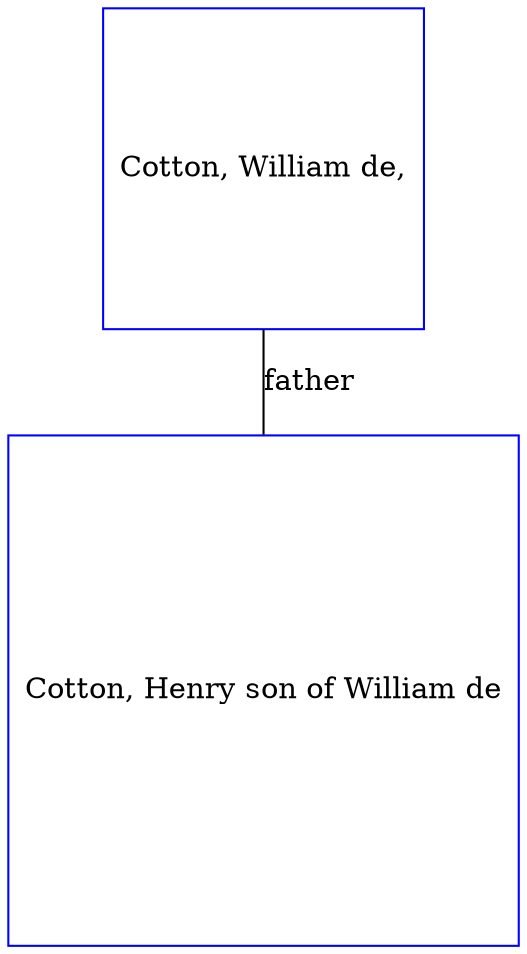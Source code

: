 digraph D {
    edge [dir=none];    node [shape=box];    "009481"   [label="Cotton, Henry son of William de", shape=box, regular=1, color="blue"] ;
"009482"   [label="Cotton, William de,", shape=box, regular=1, color="blue"] ;
009482->009481 [label="father",arrowsize=0.0]; 
}